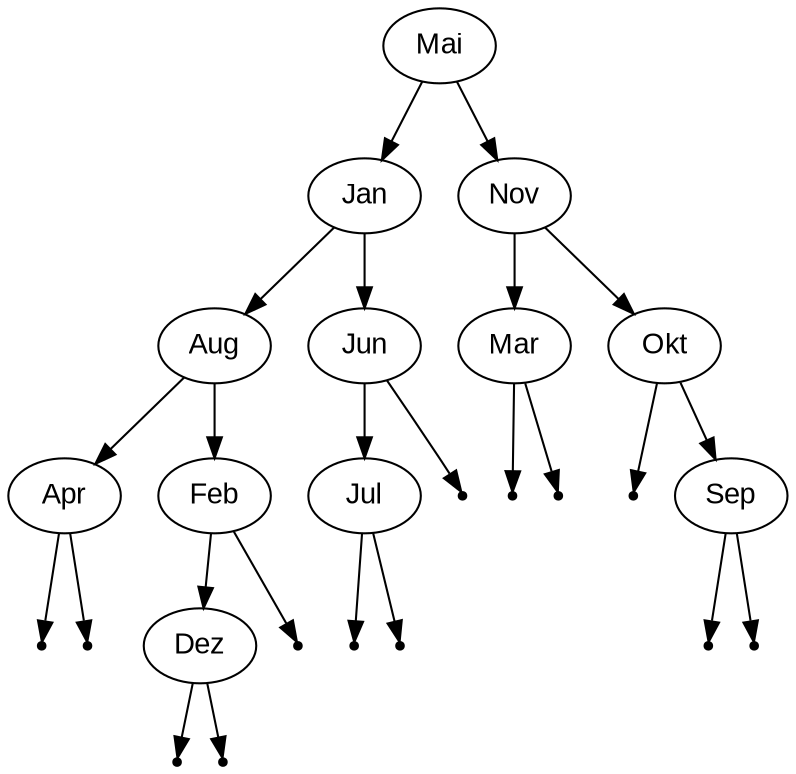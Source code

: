 digraph BST {
    node [fontname="Arial"];
    "Mai"-> "Jan";
    "Mai"-> "Nov";
    "Jan"-> "Aug";
    "Jan"-> "Jun";
    "Aug"-> "Apr";
    "Aug"-> "Feb";
    null0 [shape=point];
    "Apr"-> null0;
    null1 [shape=point];
    "Apr"-> null1;
    "Feb"-> "Dez";
    null2 [shape=point];
    "Feb"-> null2;
    null3 [shape=point];
    "Dez"-> null3;
    null4 [shape=point];
    "Dez"-> null4;
    "Jun"-> "Jul";
    null5 [shape=point];
    "Jun"-> null5;
    null6 [shape=point];
    "Jul"-> null6;
    null7 [shape=point];
    "Jul"-> null7;
    "Nov"-> "Mar";
    "Nov"-> "Okt";
    null8 [shape=point];
    "Mar"-> null8;
    null9 [shape=point];
    "Mar"-> null9;
    null10 [shape=point];
    "Okt"-> null10;
    "Okt"-> "Sep";
    null11 [shape=point];
    "Sep"-> null11;
    null12 [shape=point];
    "Sep"-> null12;
}
